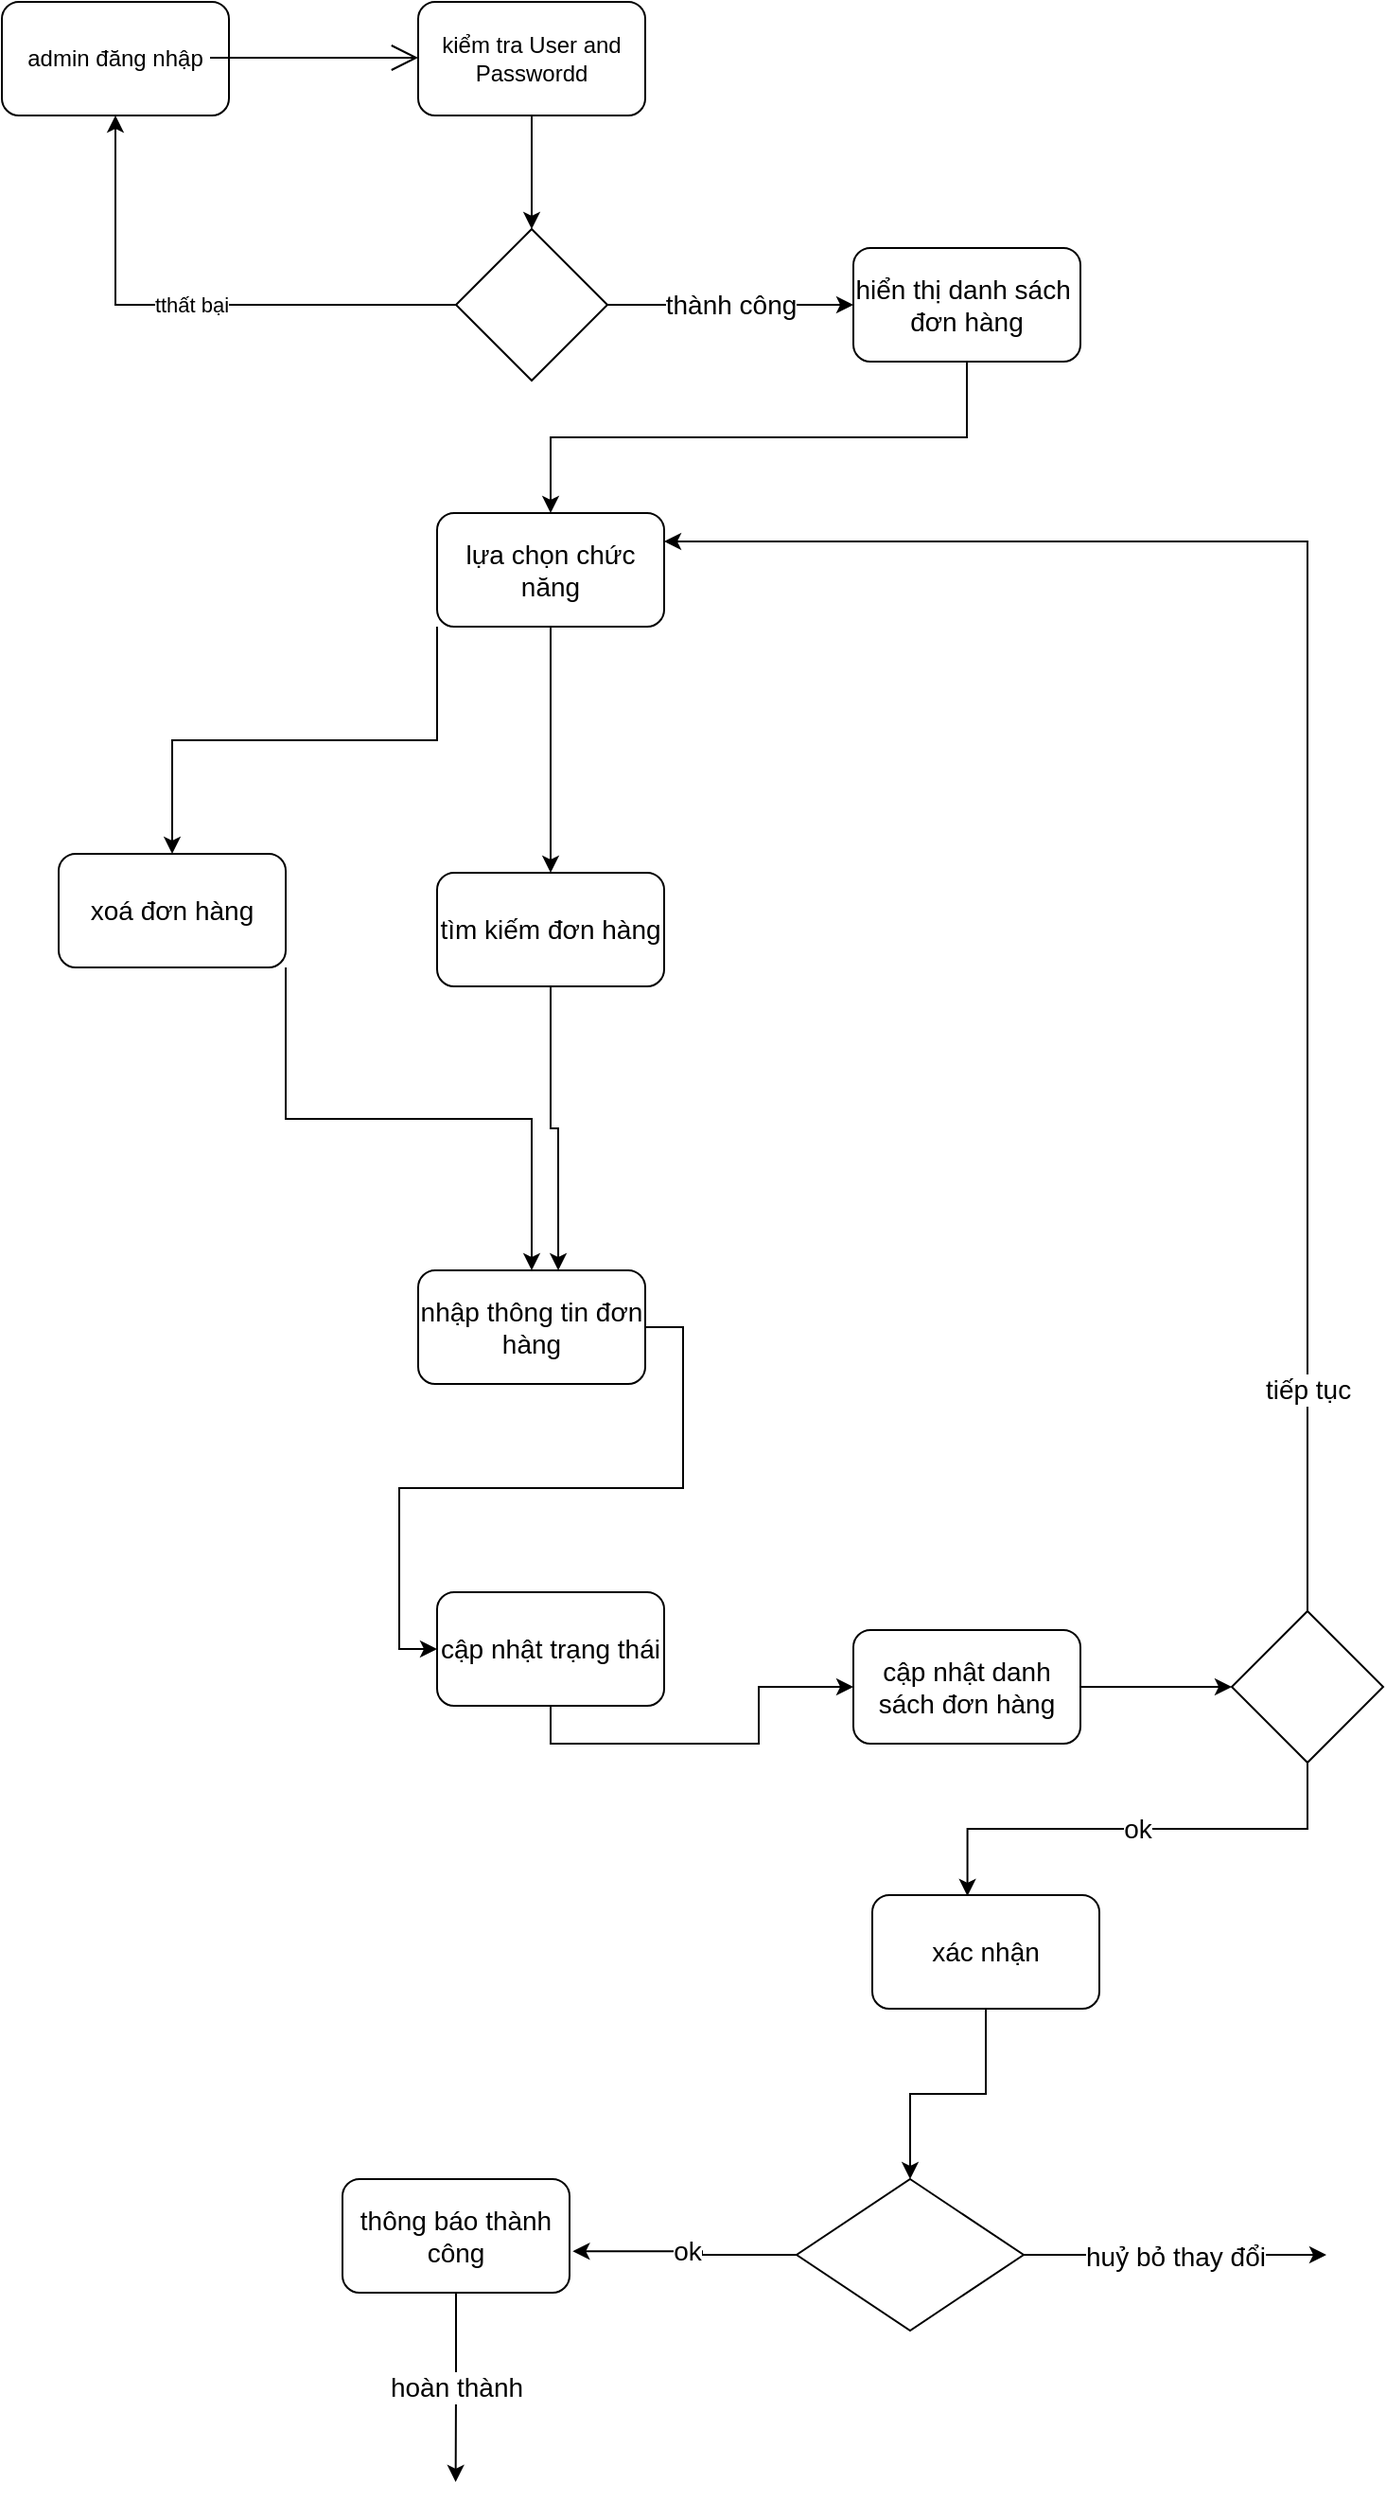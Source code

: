 <mxfile version="20.8.23" type="github">
  <diagram name="Page-1" id="gmANWCfcnJpMHY0lhwim">
    <mxGraphModel dx="823" dy="452" grid="1" gridSize="10" guides="1" tooltips="1" connect="1" arrows="1" fold="1" page="1" pageScale="1" pageWidth="850" pageHeight="1100" math="0" shadow="0">
      <root>
        <mxCell id="0" />
        <mxCell id="1" parent="0" />
        <mxCell id="weH2JBBoUP8jzx4F_qh7-39" value="admin đăng nhập" style="rounded=1;whiteSpace=wrap;html=1;" vertex="1" parent="1">
          <mxGeometry x="60" y="40" width="120" height="60" as="geometry" />
        </mxCell>
        <mxCell id="weH2JBBoUP8jzx4F_qh7-40" style="edgeStyle=orthogonalEdgeStyle;rounded=0;orthogonalLoop=1;jettySize=auto;html=1;exitX=0.5;exitY=1;exitDx=0;exitDy=0;entryX=0.5;entryY=0;entryDx=0;entryDy=0;" edge="1" parent="1" source="weH2JBBoUP8jzx4F_qh7-41" target="weH2JBBoUP8jzx4F_qh7-45">
          <mxGeometry relative="1" as="geometry" />
        </mxCell>
        <mxCell id="weH2JBBoUP8jzx4F_qh7-41" value="kiểm tra User and Passwordd" style="rounded=1;whiteSpace=wrap;html=1;" vertex="1" parent="1">
          <mxGeometry x="280" y="40" width="120" height="60" as="geometry" />
        </mxCell>
        <mxCell id="weH2JBBoUP8jzx4F_qh7-42" value="" style="endArrow=open;endFill=1;endSize=12;html=1;rounded=0;" edge="1" parent="1">
          <mxGeometry width="160" relative="1" as="geometry">
            <mxPoint x="170" y="69.5" as="sourcePoint" />
            <mxPoint x="280" y="69.5" as="targetPoint" />
          </mxGeometry>
        </mxCell>
        <mxCell id="weH2JBBoUP8jzx4F_qh7-43" value="tthất bại" style="edgeStyle=orthogonalEdgeStyle;rounded=0;orthogonalLoop=1;jettySize=auto;html=1;entryX=0.5;entryY=1;entryDx=0;entryDy=0;" edge="1" parent="1" source="weH2JBBoUP8jzx4F_qh7-45" target="weH2JBBoUP8jzx4F_qh7-39">
          <mxGeometry relative="1" as="geometry">
            <mxPoint x="120" y="200" as="targetPoint" />
          </mxGeometry>
        </mxCell>
        <mxCell id="weH2JBBoUP8jzx4F_qh7-44" value="thành công" style="edgeStyle=orthogonalEdgeStyle;rounded=0;orthogonalLoop=1;jettySize=auto;html=1;exitX=1;exitY=0.5;exitDx=0;exitDy=0;fontSize=14;" edge="1" parent="1" source="weH2JBBoUP8jzx4F_qh7-45" target="weH2JBBoUP8jzx4F_qh7-47">
          <mxGeometry relative="1" as="geometry">
            <mxPoint x="480" y="200" as="targetPoint" />
          </mxGeometry>
        </mxCell>
        <mxCell id="weH2JBBoUP8jzx4F_qh7-45" value="" style="rhombus;whiteSpace=wrap;html=1;" vertex="1" parent="1">
          <mxGeometry x="300" y="160" width="80" height="80" as="geometry" />
        </mxCell>
        <mxCell id="weH2JBBoUP8jzx4F_qh7-46" style="edgeStyle=orthogonalEdgeStyle;rounded=0;orthogonalLoop=1;jettySize=auto;html=1;exitX=0.5;exitY=1;exitDx=0;exitDy=0;fontSize=14;" edge="1" parent="1" source="weH2JBBoUP8jzx4F_qh7-47" target="weH2JBBoUP8jzx4F_qh7-50">
          <mxGeometry relative="1" as="geometry">
            <mxPoint x="620" y="300" as="targetPoint" />
          </mxGeometry>
        </mxCell>
        <mxCell id="weH2JBBoUP8jzx4F_qh7-47" value="hiển thị danh sách&amp;nbsp; đơn hàng" style="rounded=1;whiteSpace=wrap;html=1;fontSize=14;" vertex="1" parent="1">
          <mxGeometry x="510" y="170" width="120" height="60" as="geometry" />
        </mxCell>
        <mxCell id="weH2JBBoUP8jzx4F_qh7-48" style="edgeStyle=orthogonalEdgeStyle;rounded=0;orthogonalLoop=1;jettySize=auto;html=1;exitX=0;exitY=1;exitDx=0;exitDy=0;fontSize=14;" edge="1" parent="1" source="weH2JBBoUP8jzx4F_qh7-50" target="weH2JBBoUP8jzx4F_qh7-54">
          <mxGeometry relative="1" as="geometry" />
        </mxCell>
        <mxCell id="weH2JBBoUP8jzx4F_qh7-49" style="edgeStyle=orthogonalEdgeStyle;rounded=0;orthogonalLoop=1;jettySize=auto;html=1;exitX=0.5;exitY=1;exitDx=0;exitDy=0;fontSize=14;" edge="1" parent="1" source="weH2JBBoUP8jzx4F_qh7-50" target="weH2JBBoUP8jzx4F_qh7-52">
          <mxGeometry relative="1" as="geometry">
            <Array as="points">
              <mxPoint x="350" y="370" />
              <mxPoint x="350" y="370" />
            </Array>
          </mxGeometry>
        </mxCell>
        <mxCell id="weH2JBBoUP8jzx4F_qh7-50" value="lựa chọn chức năng" style="rounded=1;whiteSpace=wrap;html=1;fontSize=14;" vertex="1" parent="1">
          <mxGeometry x="290" y="310" width="120" height="60" as="geometry" />
        </mxCell>
        <mxCell id="weH2JBBoUP8jzx4F_qh7-51" style="edgeStyle=orthogonalEdgeStyle;rounded=0;orthogonalLoop=1;jettySize=auto;html=1;exitX=0.5;exitY=1;exitDx=0;exitDy=0;entryX=0.617;entryY=0;entryDx=0;entryDy=0;entryPerimeter=0;fontSize=14;" edge="1" parent="1" source="weH2JBBoUP8jzx4F_qh7-52" target="weH2JBBoUP8jzx4F_qh7-56">
          <mxGeometry relative="1" as="geometry" />
        </mxCell>
        <mxCell id="weH2JBBoUP8jzx4F_qh7-52" value="tìm kiếm đơn hàng" style="rounded=1;whiteSpace=wrap;html=1;fontSize=14;" vertex="1" parent="1">
          <mxGeometry x="290" y="500" width="120" height="60" as="geometry" />
        </mxCell>
        <mxCell id="weH2JBBoUP8jzx4F_qh7-53" style="edgeStyle=orthogonalEdgeStyle;rounded=0;orthogonalLoop=1;jettySize=auto;html=1;exitX=1;exitY=1;exitDx=0;exitDy=0;fontSize=14;" edge="1" parent="1" source="weH2JBBoUP8jzx4F_qh7-54" target="weH2JBBoUP8jzx4F_qh7-56">
          <mxGeometry relative="1" as="geometry" />
        </mxCell>
        <mxCell id="weH2JBBoUP8jzx4F_qh7-54" value="xoá đơn hàng" style="rounded=1;whiteSpace=wrap;html=1;fontSize=14;" vertex="1" parent="1">
          <mxGeometry x="90" y="490" width="120" height="60" as="geometry" />
        </mxCell>
        <mxCell id="weH2JBBoUP8jzx4F_qh7-55" style="edgeStyle=orthogonalEdgeStyle;rounded=0;orthogonalLoop=1;jettySize=auto;html=1;exitX=1;exitY=0.5;exitDx=0;exitDy=0;entryX=0;entryY=0.5;entryDx=0;entryDy=0;fontSize=14;" edge="1" parent="1" source="weH2JBBoUP8jzx4F_qh7-56" target="weH2JBBoUP8jzx4F_qh7-58">
          <mxGeometry relative="1" as="geometry" />
        </mxCell>
        <mxCell id="weH2JBBoUP8jzx4F_qh7-56" value="nhập thông tin đơn hàng" style="rounded=1;whiteSpace=wrap;html=1;fontSize=14;" vertex="1" parent="1">
          <mxGeometry x="280" y="710" width="120" height="60" as="geometry" />
        </mxCell>
        <mxCell id="weH2JBBoUP8jzx4F_qh7-57" style="edgeStyle=orthogonalEdgeStyle;rounded=0;orthogonalLoop=1;jettySize=auto;html=1;exitX=0.5;exitY=1;exitDx=0;exitDy=0;fontSize=14;" edge="1" parent="1" source="weH2JBBoUP8jzx4F_qh7-58" target="weH2JBBoUP8jzx4F_qh7-60">
          <mxGeometry relative="1" as="geometry" />
        </mxCell>
        <mxCell id="weH2JBBoUP8jzx4F_qh7-58" value="cập nhật trạng thái" style="rounded=1;whiteSpace=wrap;html=1;fontSize=14;" vertex="1" parent="1">
          <mxGeometry x="290" y="880" width="120" height="60" as="geometry" />
        </mxCell>
        <mxCell id="weH2JBBoUP8jzx4F_qh7-59" style="edgeStyle=orthogonalEdgeStyle;rounded=0;orthogonalLoop=1;jettySize=auto;html=1;exitX=1;exitY=0.5;exitDx=0;exitDy=0;entryX=0;entryY=0.5;entryDx=0;entryDy=0;fontSize=14;" edge="1" parent="1" source="weH2JBBoUP8jzx4F_qh7-60" target="weH2JBBoUP8jzx4F_qh7-64">
          <mxGeometry relative="1" as="geometry" />
        </mxCell>
        <mxCell id="weH2JBBoUP8jzx4F_qh7-60" value="cập nhật danh sách đơn hàng" style="rounded=1;whiteSpace=wrap;html=1;fontSize=14;" vertex="1" parent="1">
          <mxGeometry x="510" y="900" width="120" height="60" as="geometry" />
        </mxCell>
        <mxCell id="weH2JBBoUP8jzx4F_qh7-61" style="edgeStyle=orthogonalEdgeStyle;rounded=0;orthogonalLoop=1;jettySize=auto;html=1;exitX=0.5;exitY=0;exitDx=0;exitDy=0;entryX=1;entryY=0.25;entryDx=0;entryDy=0;fontSize=14;" edge="1" parent="1" source="weH2JBBoUP8jzx4F_qh7-64" target="weH2JBBoUP8jzx4F_qh7-50">
          <mxGeometry relative="1" as="geometry" />
        </mxCell>
        <mxCell id="weH2JBBoUP8jzx4F_qh7-62" value="tiếp tục" style="edgeLabel;html=1;align=center;verticalAlign=middle;resizable=0;points=[];fontSize=14;" vertex="1" connectable="0" parent="weH2JBBoUP8jzx4F_qh7-61">
          <mxGeometry x="-0.741" relative="1" as="geometry">
            <mxPoint as="offset" />
          </mxGeometry>
        </mxCell>
        <mxCell id="weH2JBBoUP8jzx4F_qh7-63" value="ok&lt;br&gt;" style="edgeStyle=orthogonalEdgeStyle;rounded=0;orthogonalLoop=1;jettySize=auto;html=1;exitX=0.5;exitY=1;exitDx=0;exitDy=0;fontSize=14;entryX=0.419;entryY=0.008;entryDx=0;entryDy=0;entryPerimeter=0;" edge="1" parent="1" source="weH2JBBoUP8jzx4F_qh7-64" target="weH2JBBoUP8jzx4F_qh7-68">
          <mxGeometry relative="1" as="geometry">
            <mxPoint x="750" y="1080" as="targetPoint" />
            <mxPoint as="offset" />
          </mxGeometry>
        </mxCell>
        <mxCell id="weH2JBBoUP8jzx4F_qh7-64" value="" style="rhombus;whiteSpace=wrap;html=1;fontSize=14;" vertex="1" parent="1">
          <mxGeometry x="710" y="890" width="80" height="80" as="geometry" />
        </mxCell>
        <mxCell id="weH2JBBoUP8jzx4F_qh7-65" value="hoàn thành" style="edgeStyle=orthogonalEdgeStyle;rounded=0;orthogonalLoop=1;jettySize=auto;html=1;exitX=0.5;exitY=1;exitDx=0;exitDy=0;fontSize=14;" edge="1" parent="1" source="weH2JBBoUP8jzx4F_qh7-66">
          <mxGeometry relative="1" as="geometry">
            <mxPoint x="299.81" y="1350" as="targetPoint" />
          </mxGeometry>
        </mxCell>
        <mxCell id="weH2JBBoUP8jzx4F_qh7-66" value="thông báo thành công" style="rounded=1;whiteSpace=wrap;html=1;fontSize=14;" vertex="1" parent="1">
          <mxGeometry x="240" y="1190" width="120" height="60" as="geometry" />
        </mxCell>
        <mxCell id="weH2JBBoUP8jzx4F_qh7-67" style="edgeStyle=orthogonalEdgeStyle;rounded=0;orthogonalLoop=1;jettySize=auto;html=1;exitX=0.5;exitY=1;exitDx=0;exitDy=0;entryX=0.5;entryY=0;entryDx=0;entryDy=0;fontSize=14;" edge="1" parent="1" source="weH2JBBoUP8jzx4F_qh7-68" target="weH2JBBoUP8jzx4F_qh7-71">
          <mxGeometry relative="1" as="geometry" />
        </mxCell>
        <mxCell id="weH2JBBoUP8jzx4F_qh7-68" value="xác nhận" style="rounded=1;whiteSpace=wrap;html=1;fontSize=14;" vertex="1" parent="1">
          <mxGeometry x="520" y="1040" width="120" height="60" as="geometry" />
        </mxCell>
        <mxCell id="weH2JBBoUP8jzx4F_qh7-69" value="ok" style="edgeStyle=orthogonalEdgeStyle;rounded=0;orthogonalLoop=1;jettySize=auto;html=1;exitX=0;exitY=0.5;exitDx=0;exitDy=0;entryX=1.014;entryY=0.635;entryDx=0;entryDy=0;entryPerimeter=0;fontSize=14;" edge="1" parent="1" source="weH2JBBoUP8jzx4F_qh7-71" target="weH2JBBoUP8jzx4F_qh7-66">
          <mxGeometry relative="1" as="geometry">
            <Array as="points">
              <mxPoint x="430" y="1230" />
              <mxPoint x="430" y="1228" />
            </Array>
          </mxGeometry>
        </mxCell>
        <mxCell id="weH2JBBoUP8jzx4F_qh7-70" value="huỷ bỏ thay đổi" style="edgeStyle=orthogonalEdgeStyle;rounded=0;orthogonalLoop=1;jettySize=auto;html=1;exitX=1;exitY=0.5;exitDx=0;exitDy=0;fontSize=14;" edge="1" parent="1" source="weH2JBBoUP8jzx4F_qh7-71">
          <mxGeometry relative="1" as="geometry">
            <mxPoint x="760" y="1230" as="targetPoint" />
          </mxGeometry>
        </mxCell>
        <mxCell id="weH2JBBoUP8jzx4F_qh7-71" value="" style="rhombus;whiteSpace=wrap;html=1;fontSize=14;" vertex="1" parent="1">
          <mxGeometry x="480" y="1190" width="120" height="80" as="geometry" />
        </mxCell>
      </root>
    </mxGraphModel>
  </diagram>
</mxfile>
